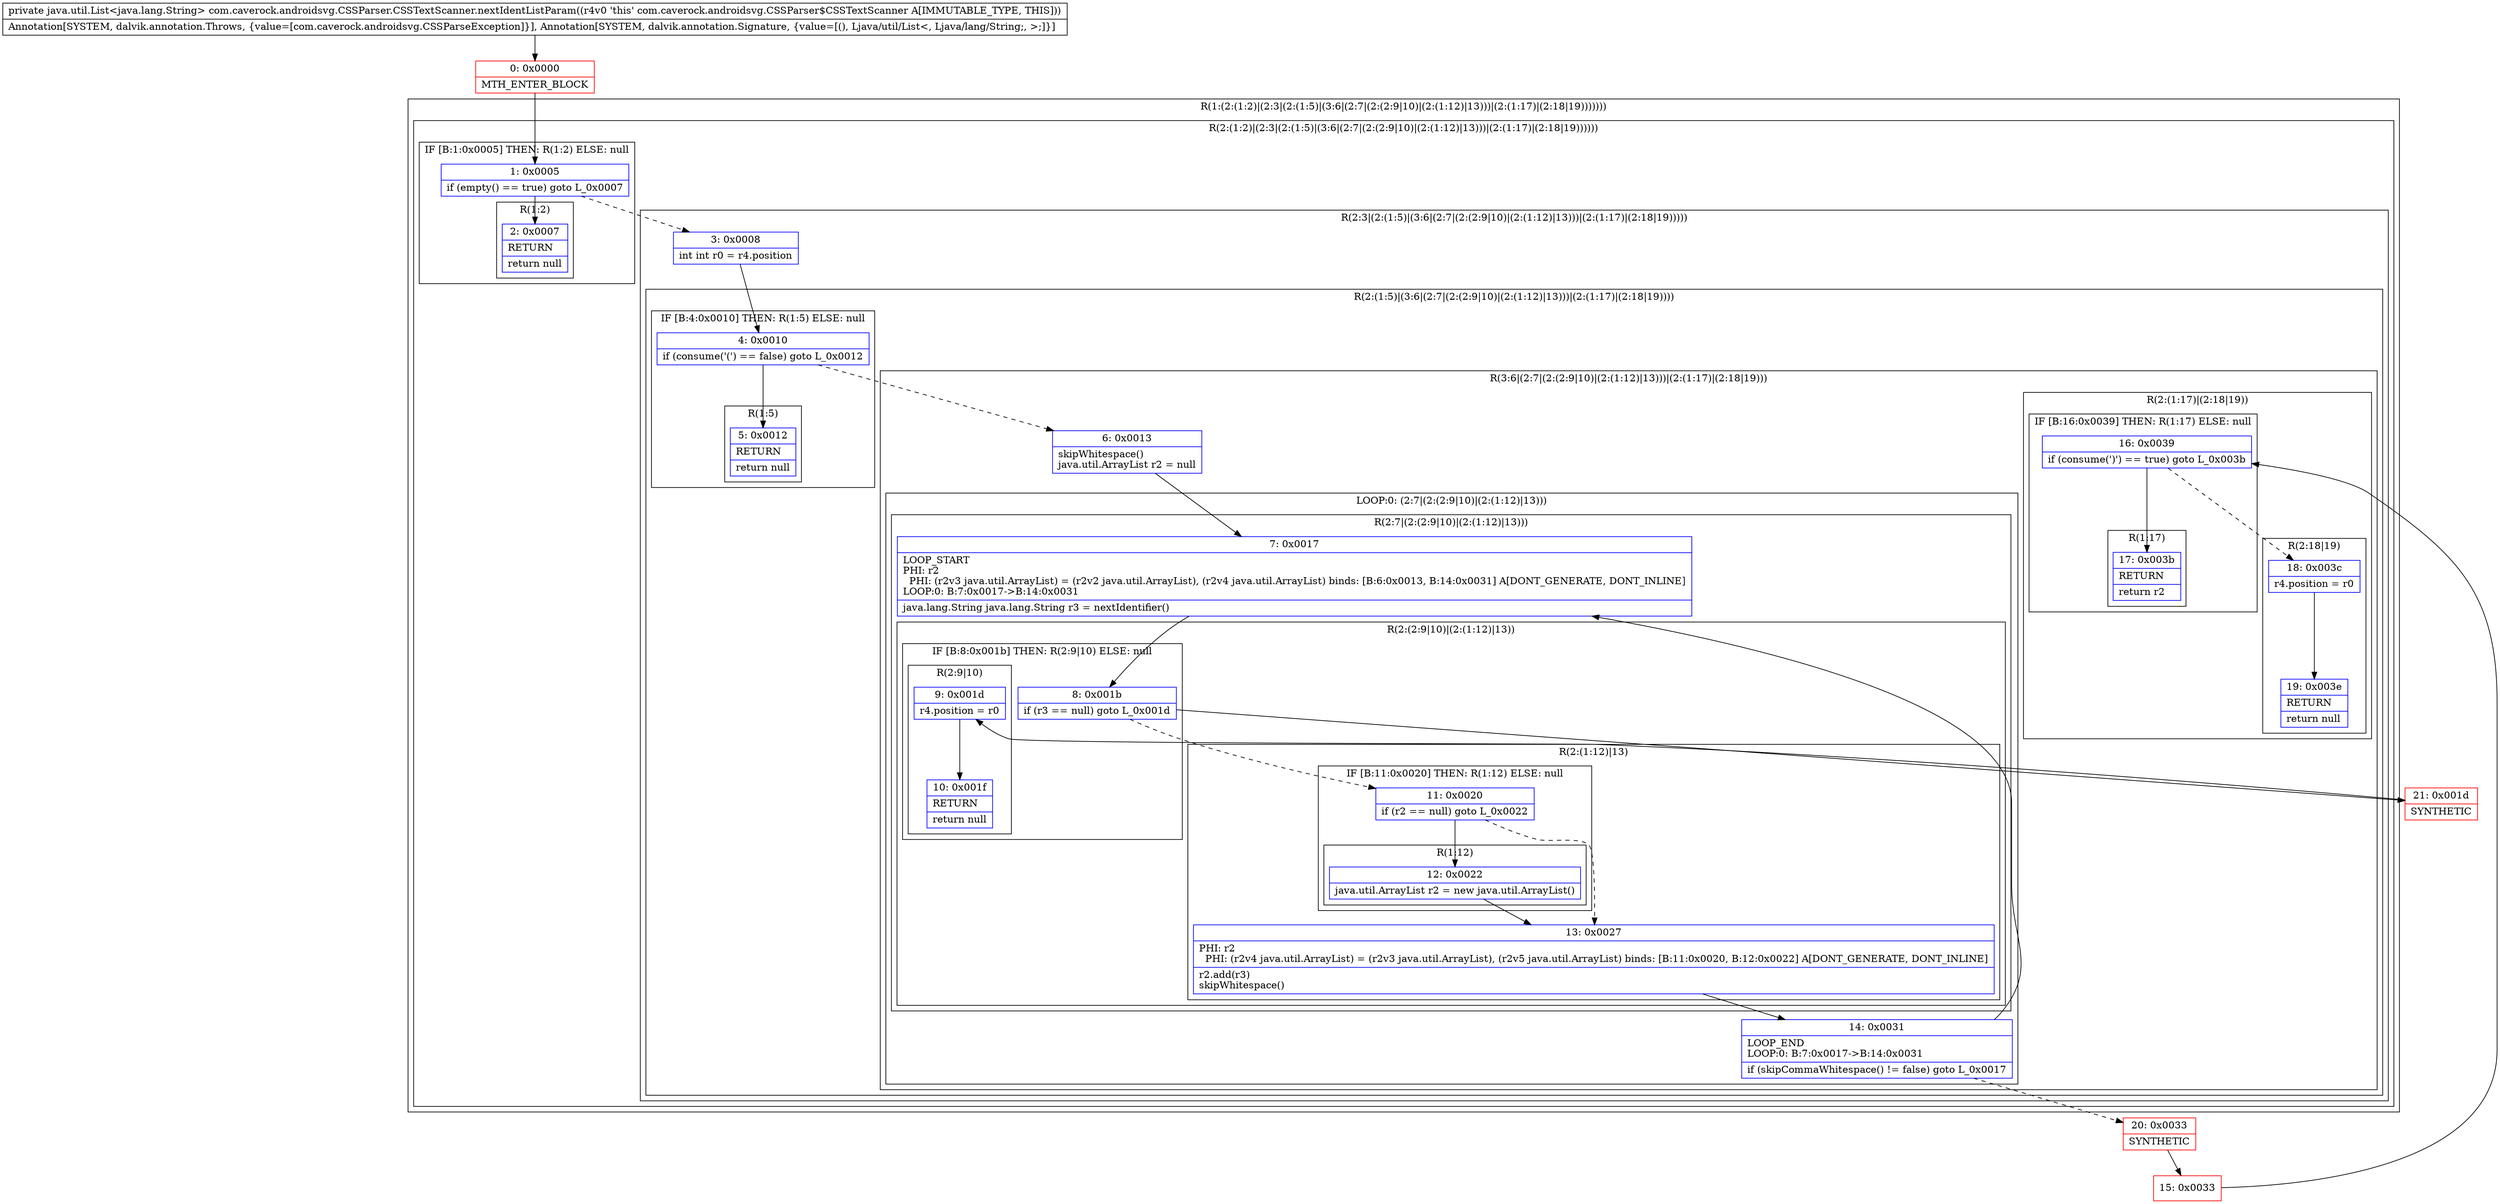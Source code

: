 digraph "CFG forcom.caverock.androidsvg.CSSParser.CSSTextScanner.nextIdentListParam()Ljava\/util\/List;" {
subgraph cluster_Region_466204377 {
label = "R(1:(2:(1:2)|(2:3|(2:(1:5)|(3:6|(2:7|(2:(2:9|10)|(2:(1:12)|13)))|(2:(1:17)|(2:18|19)))))))";
node [shape=record,color=blue];
subgraph cluster_Region_1934311546 {
label = "R(2:(1:2)|(2:3|(2:(1:5)|(3:6|(2:7|(2:(2:9|10)|(2:(1:12)|13)))|(2:(1:17)|(2:18|19))))))";
node [shape=record,color=blue];
subgraph cluster_IfRegion_522849531 {
label = "IF [B:1:0x0005] THEN: R(1:2) ELSE: null";
node [shape=record,color=blue];
Node_1 [shape=record,label="{1\:\ 0x0005|if (empty() == true) goto L_0x0007\l}"];
subgraph cluster_Region_1196608540 {
label = "R(1:2)";
node [shape=record,color=blue];
Node_2 [shape=record,label="{2\:\ 0x0007|RETURN\l|return null\l}"];
}
}
subgraph cluster_Region_1359376890 {
label = "R(2:3|(2:(1:5)|(3:6|(2:7|(2:(2:9|10)|(2:(1:12)|13)))|(2:(1:17)|(2:18|19)))))";
node [shape=record,color=blue];
Node_3 [shape=record,label="{3\:\ 0x0008|int int r0 = r4.position\l}"];
subgraph cluster_Region_301712721 {
label = "R(2:(1:5)|(3:6|(2:7|(2:(2:9|10)|(2:(1:12)|13)))|(2:(1:17)|(2:18|19))))";
node [shape=record,color=blue];
subgraph cluster_IfRegion_949620612 {
label = "IF [B:4:0x0010] THEN: R(1:5) ELSE: null";
node [shape=record,color=blue];
Node_4 [shape=record,label="{4\:\ 0x0010|if (consume('(') == false) goto L_0x0012\l}"];
subgraph cluster_Region_2006483384 {
label = "R(1:5)";
node [shape=record,color=blue];
Node_5 [shape=record,label="{5\:\ 0x0012|RETURN\l|return null\l}"];
}
}
subgraph cluster_Region_1647368856 {
label = "R(3:6|(2:7|(2:(2:9|10)|(2:(1:12)|13)))|(2:(1:17)|(2:18|19)))";
node [shape=record,color=blue];
Node_6 [shape=record,label="{6\:\ 0x0013|skipWhitespace()\ljava.util.ArrayList r2 = null\l}"];
subgraph cluster_LoopRegion_645628283 {
label = "LOOP:0: (2:7|(2:(2:9|10)|(2:(1:12)|13)))";
node [shape=record,color=blue];
Node_14 [shape=record,label="{14\:\ 0x0031|LOOP_END\lLOOP:0: B:7:0x0017\-\>B:14:0x0031\l|if (skipCommaWhitespace() != false) goto L_0x0017\l}"];
subgraph cluster_Region_1041438733 {
label = "R(2:7|(2:(2:9|10)|(2:(1:12)|13)))";
node [shape=record,color=blue];
Node_7 [shape=record,label="{7\:\ 0x0017|LOOP_START\lPHI: r2 \l  PHI: (r2v3 java.util.ArrayList) = (r2v2 java.util.ArrayList), (r2v4 java.util.ArrayList) binds: [B:6:0x0013, B:14:0x0031] A[DONT_GENERATE, DONT_INLINE]\lLOOP:0: B:7:0x0017\-\>B:14:0x0031\l|java.lang.String java.lang.String r3 = nextIdentifier()\l}"];
subgraph cluster_Region_1776621992 {
label = "R(2:(2:9|10)|(2:(1:12)|13))";
node [shape=record,color=blue];
subgraph cluster_IfRegion_1489916693 {
label = "IF [B:8:0x001b] THEN: R(2:9|10) ELSE: null";
node [shape=record,color=blue];
Node_8 [shape=record,label="{8\:\ 0x001b|if (r3 == null) goto L_0x001d\l}"];
subgraph cluster_Region_142300829 {
label = "R(2:9|10)";
node [shape=record,color=blue];
Node_9 [shape=record,label="{9\:\ 0x001d|r4.position = r0\l}"];
Node_10 [shape=record,label="{10\:\ 0x001f|RETURN\l|return null\l}"];
}
}
subgraph cluster_Region_90407772 {
label = "R(2:(1:12)|13)";
node [shape=record,color=blue];
subgraph cluster_IfRegion_1380356029 {
label = "IF [B:11:0x0020] THEN: R(1:12) ELSE: null";
node [shape=record,color=blue];
Node_11 [shape=record,label="{11\:\ 0x0020|if (r2 == null) goto L_0x0022\l}"];
subgraph cluster_Region_14413445 {
label = "R(1:12)";
node [shape=record,color=blue];
Node_12 [shape=record,label="{12\:\ 0x0022|java.util.ArrayList r2 = new java.util.ArrayList()\l}"];
}
}
Node_13 [shape=record,label="{13\:\ 0x0027|PHI: r2 \l  PHI: (r2v4 java.util.ArrayList) = (r2v3 java.util.ArrayList), (r2v5 java.util.ArrayList) binds: [B:11:0x0020, B:12:0x0022] A[DONT_GENERATE, DONT_INLINE]\l|r2.add(r3)\lskipWhitespace()\l}"];
}
}
}
}
subgraph cluster_Region_23846207 {
label = "R(2:(1:17)|(2:18|19))";
node [shape=record,color=blue];
subgraph cluster_IfRegion_852298219 {
label = "IF [B:16:0x0039] THEN: R(1:17) ELSE: null";
node [shape=record,color=blue];
Node_16 [shape=record,label="{16\:\ 0x0039|if (consume(')') == true) goto L_0x003b\l}"];
subgraph cluster_Region_1642294642 {
label = "R(1:17)";
node [shape=record,color=blue];
Node_17 [shape=record,label="{17\:\ 0x003b|RETURN\l|return r2\l}"];
}
}
subgraph cluster_Region_1997802701 {
label = "R(2:18|19)";
node [shape=record,color=blue];
Node_18 [shape=record,label="{18\:\ 0x003c|r4.position = r0\l}"];
Node_19 [shape=record,label="{19\:\ 0x003e|RETURN\l|return null\l}"];
}
}
}
}
}
}
}
Node_0 [shape=record,color=red,label="{0\:\ 0x0000|MTH_ENTER_BLOCK\l}"];
Node_15 [shape=record,color=red,label="{15\:\ 0x0033}"];
Node_20 [shape=record,color=red,label="{20\:\ 0x0033|SYNTHETIC\l}"];
Node_21 [shape=record,color=red,label="{21\:\ 0x001d|SYNTHETIC\l}"];
MethodNode[shape=record,label="{private java.util.List\<java.lang.String\> com.caverock.androidsvg.CSSParser.CSSTextScanner.nextIdentListParam((r4v0 'this' com.caverock.androidsvg.CSSParser$CSSTextScanner A[IMMUTABLE_TYPE, THIS]))  | Annotation[SYSTEM, dalvik.annotation.Throws, \{value=[com.caverock.androidsvg.CSSParseException]\}], Annotation[SYSTEM, dalvik.annotation.Signature, \{value=[(), Ljava\/util\/List\<, Ljava\/lang\/String;, \>;]\}]\l}"];
MethodNode -> Node_0;
Node_1 -> Node_2;
Node_1 -> Node_3[style=dashed];
Node_3 -> Node_4;
Node_4 -> Node_5;
Node_4 -> Node_6[style=dashed];
Node_6 -> Node_7;
Node_14 -> Node_7;
Node_14 -> Node_20[style=dashed];
Node_7 -> Node_8;
Node_8 -> Node_11[style=dashed];
Node_8 -> Node_21;
Node_9 -> Node_10;
Node_11 -> Node_12;
Node_11 -> Node_13[style=dashed];
Node_12 -> Node_13;
Node_13 -> Node_14;
Node_16 -> Node_17;
Node_16 -> Node_18[style=dashed];
Node_18 -> Node_19;
Node_0 -> Node_1;
Node_15 -> Node_16;
Node_20 -> Node_15;
Node_21 -> Node_9;
}

